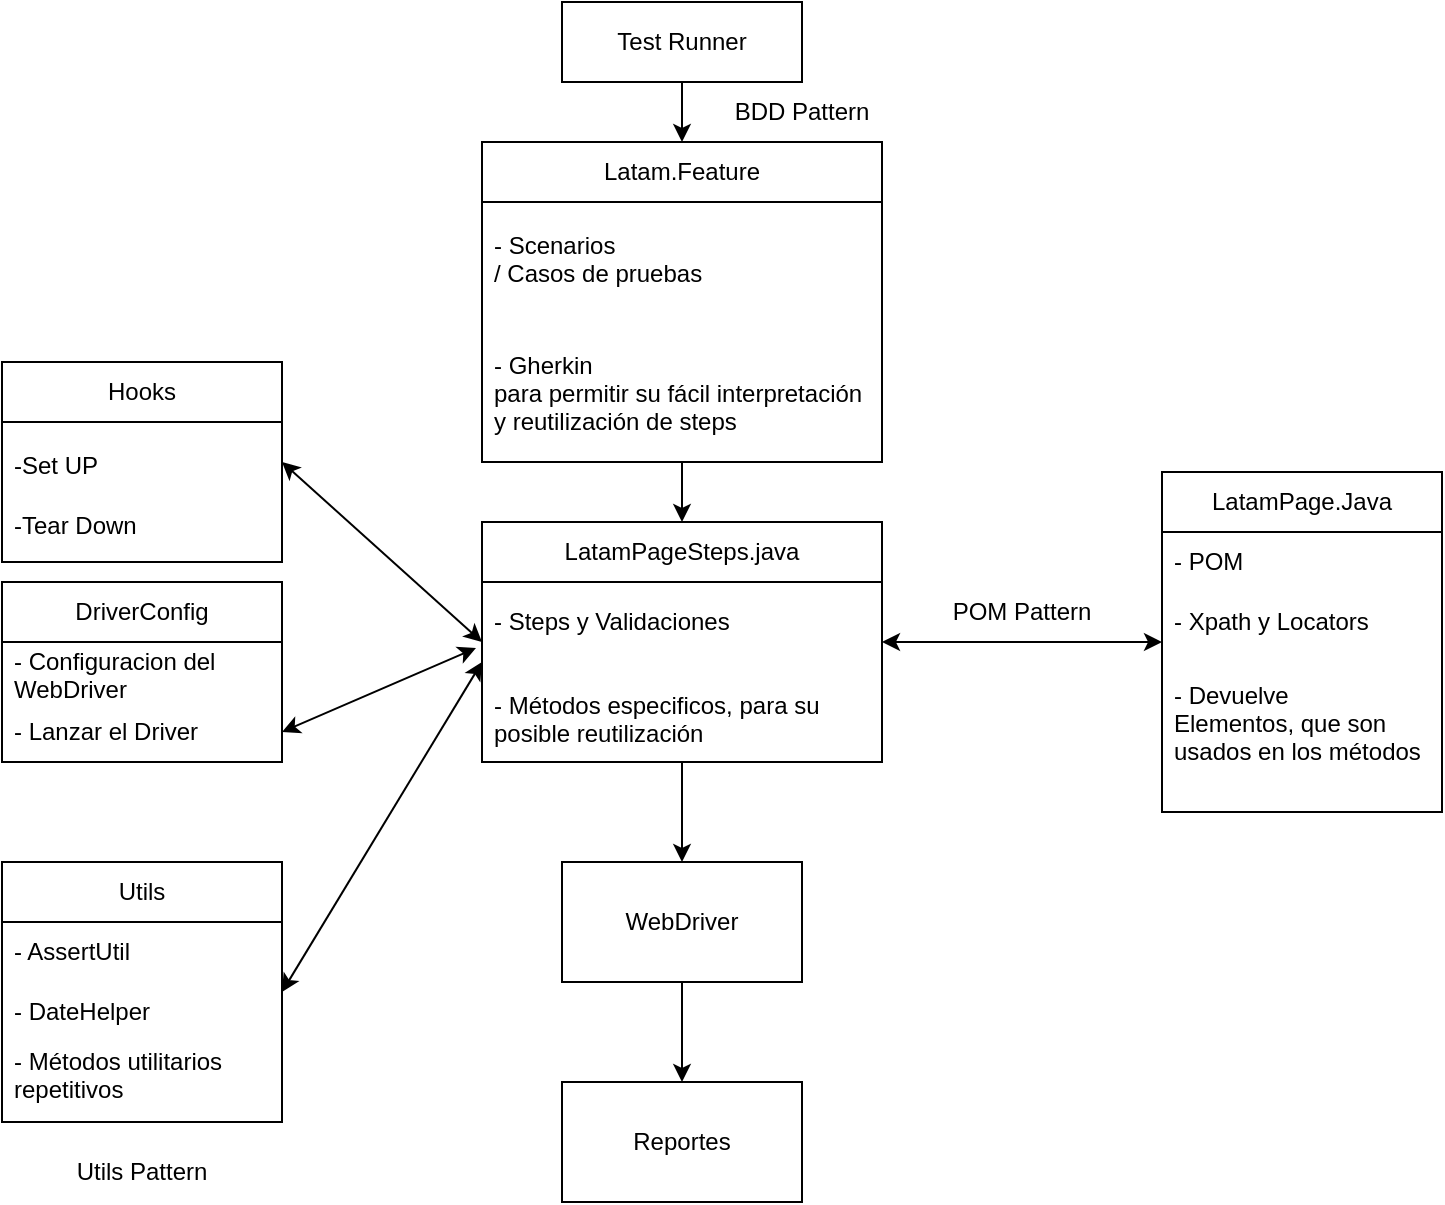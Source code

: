 <mxfile version="26.2.4">
  <diagram id="C5RBs43oDa-KdzZeNtuy" name="Page-1">
    <mxGraphModel dx="1428" dy="779" grid="1" gridSize="10" guides="1" tooltips="1" connect="1" arrows="1" fold="1" page="1" pageScale="1" pageWidth="827" pageHeight="1169" math="0" shadow="0">
      <root>
        <mxCell id="WIyWlLk6GJQsqaUBKTNV-0" />
        <mxCell id="WIyWlLk6GJQsqaUBKTNV-1" parent="WIyWlLk6GJQsqaUBKTNV-0" />
        <mxCell id="6M3mmVfWSf4sSf63VmGX-6" style="edgeStyle=orthogonalEdgeStyle;rounded=0;orthogonalLoop=1;jettySize=auto;html=1;entryX=0.5;entryY=0;entryDx=0;entryDy=0;movable=1;resizable=1;rotatable=1;deletable=1;editable=1;locked=0;connectable=1;" edge="1" parent="WIyWlLk6GJQsqaUBKTNV-1" source="6M3mmVfWSf4sSf63VmGX-0" target="6M3mmVfWSf4sSf63VmGX-13">
          <mxGeometry relative="1" as="geometry">
            <mxPoint x="390" y="90" as="targetPoint" />
          </mxGeometry>
        </mxCell>
        <mxCell id="6M3mmVfWSf4sSf63VmGX-0" value="Test Runner" style="rounded=0;whiteSpace=wrap;html=1;movable=1;resizable=1;rotatable=1;deletable=1;editable=1;locked=0;connectable=1;" vertex="1" parent="WIyWlLk6GJQsqaUBKTNV-1">
          <mxGeometry x="330" y="10" width="120" height="40" as="geometry" />
        </mxCell>
        <mxCell id="6M3mmVfWSf4sSf63VmGX-23" style="edgeStyle=orthogonalEdgeStyle;rounded=0;orthogonalLoop=1;jettySize=auto;html=1;" edge="1" parent="WIyWlLk6GJQsqaUBKTNV-1" source="6M3mmVfWSf4sSf63VmGX-13" target="6M3mmVfWSf4sSf63VmGX-17">
          <mxGeometry relative="1" as="geometry" />
        </mxCell>
        <mxCell id="6M3mmVfWSf4sSf63VmGX-13" value="Latam.Feature" style="swimlane;fontStyle=0;childLayout=stackLayout;horizontal=1;startSize=30;horizontalStack=0;resizeParent=1;resizeParentMax=0;resizeLast=0;collapsible=1;marginBottom=0;whiteSpace=wrap;html=1;" vertex="1" parent="WIyWlLk6GJQsqaUBKTNV-1">
          <mxGeometry x="290" y="80" width="200" height="160" as="geometry" />
        </mxCell>
        <mxCell id="6M3mmVfWSf4sSf63VmGX-14" value="&lt;p class=&quot;MsoNormal&quot;&gt;&lt;span style=&quot;mso-ansi-language:ES-CO&quot; lang=&quot;ES-CO&quot;&gt;- Scenarios&lt;br/&gt;/ Casos de pruebas &lt;/span&gt;&lt;/p&gt;&lt;br/&gt;&lt;div&gt;&lt;br/&gt;&lt;/div&gt;" style="text;strokeColor=none;fillColor=none;align=left;verticalAlign=middle;spacingLeft=4;spacingRight=4;overflow=hidden;points=[[0,0.5],[1,0.5]];portConstraint=eastwest;rotatable=0;whiteSpace=wrap;html=1;" vertex="1" parent="6M3mmVfWSf4sSf63VmGX-13">
          <mxGeometry y="30" width="200" height="60" as="geometry" />
        </mxCell>
        <mxCell id="6M3mmVfWSf4sSf63VmGX-15" value="&lt;p class=&quot;MsoNormal&quot;&gt;&lt;span style=&quot;mso-ansi-language:ES-CO&quot; lang=&quot;ES-CO&quot;&gt;- Gherkin&lt;br/&gt;para permitir su fácil interpretación y reutilización de steps&lt;/span&gt;&lt;/p&gt;&lt;br/&gt;&lt;div&gt;&lt;br/&gt;&lt;/div&gt;" style="text;strokeColor=none;fillColor=none;align=left;verticalAlign=middle;spacingLeft=4;spacingRight=4;overflow=hidden;points=[[0,0.5],[1,0.5]];portConstraint=eastwest;rotatable=0;whiteSpace=wrap;html=1;" vertex="1" parent="6M3mmVfWSf4sSf63VmGX-13">
          <mxGeometry y="90" width="200" height="70" as="geometry" />
        </mxCell>
        <mxCell id="6M3mmVfWSf4sSf63VmGX-54" style="edgeStyle=orthogonalEdgeStyle;rounded=0;orthogonalLoop=1;jettySize=auto;html=1;entryX=0.5;entryY=0;entryDx=0;entryDy=0;" edge="1" parent="WIyWlLk6GJQsqaUBKTNV-1" source="6M3mmVfWSf4sSf63VmGX-17" target="6M3mmVfWSf4sSf63VmGX-53">
          <mxGeometry relative="1" as="geometry" />
        </mxCell>
        <mxCell id="6M3mmVfWSf4sSf63VmGX-17" value="LatamPageSteps.java" style="swimlane;fontStyle=0;childLayout=stackLayout;horizontal=1;startSize=30;horizontalStack=0;resizeParent=1;resizeParentMax=0;resizeLast=0;collapsible=1;marginBottom=0;whiteSpace=wrap;html=1;" vertex="1" parent="WIyWlLk6GJQsqaUBKTNV-1">
          <mxGeometry x="290" y="270" width="200" height="120" as="geometry" />
        </mxCell>
        <mxCell id="6M3mmVfWSf4sSf63VmGX-18" value="- Steps y Validaciones" style="text;strokeColor=none;fillColor=none;align=left;verticalAlign=middle;spacingLeft=4;spacingRight=4;overflow=hidden;points=[[0,0.5],[1,0.5]];portConstraint=eastwest;rotatable=0;whiteSpace=wrap;html=1;" vertex="1" parent="6M3mmVfWSf4sSf63VmGX-17">
          <mxGeometry y="30" width="200" height="40" as="geometry" />
        </mxCell>
        <mxCell id="6M3mmVfWSf4sSf63VmGX-20" value="&lt;p class=&quot;MsoNormal&quot;&gt;&lt;span style=&quot;mso-ansi-language:ES-CO&quot; lang=&quot;ES-CO&quot;&gt;- Métodos especificos, para su posible reutilización&lt;/span&gt;&lt;/p&gt;&lt;br&gt;&lt;div&gt;&lt;br&gt;&lt;/div&gt;" style="text;strokeColor=none;fillColor=none;align=left;verticalAlign=middle;spacingLeft=4;spacingRight=4;overflow=hidden;points=[[0,0.5],[1,0.5]];portConstraint=eastwest;rotatable=0;whiteSpace=wrap;html=1;" vertex="1" parent="6M3mmVfWSf4sSf63VmGX-17">
          <mxGeometry y="70" width="200" height="50" as="geometry" />
        </mxCell>
        <mxCell id="6M3mmVfWSf4sSf63VmGX-25" value="" style="endArrow=classic;startArrow=classic;html=1;rounded=0;exitX=1;exitY=0.5;exitDx=0;exitDy=0;" edge="1" parent="WIyWlLk6GJQsqaUBKTNV-1" source="6M3mmVfWSf4sSf63VmGX-17" target="6M3mmVfWSf4sSf63VmGX-26">
          <mxGeometry width="50" height="50" relative="1" as="geometry">
            <mxPoint x="360" y="310" as="sourcePoint" />
            <mxPoint x="410" y="260" as="targetPoint" />
          </mxGeometry>
        </mxCell>
        <mxCell id="6M3mmVfWSf4sSf63VmGX-26" value="LatamPage.Java" style="swimlane;fontStyle=0;childLayout=stackLayout;horizontal=1;startSize=30;horizontalStack=0;resizeParent=1;resizeParentMax=0;resizeLast=0;collapsible=1;marginBottom=0;whiteSpace=wrap;html=1;" vertex="1" parent="WIyWlLk6GJQsqaUBKTNV-1">
          <mxGeometry x="630" y="245" width="140" height="170" as="geometry" />
        </mxCell>
        <mxCell id="6M3mmVfWSf4sSf63VmGX-27" value="- POM" style="text;strokeColor=none;fillColor=none;align=left;verticalAlign=middle;spacingLeft=4;spacingRight=4;overflow=hidden;points=[[0,0.5],[1,0.5]];portConstraint=eastwest;rotatable=0;whiteSpace=wrap;html=1;" vertex="1" parent="6M3mmVfWSf4sSf63VmGX-26">
          <mxGeometry y="30" width="140" height="30" as="geometry" />
        </mxCell>
        <mxCell id="6M3mmVfWSf4sSf63VmGX-28" value="- Xpath y Locators" style="text;strokeColor=none;fillColor=none;align=left;verticalAlign=middle;spacingLeft=4;spacingRight=4;overflow=hidden;points=[[0,0.5],[1,0.5]];portConstraint=eastwest;rotatable=0;whiteSpace=wrap;html=1;" vertex="1" parent="6M3mmVfWSf4sSf63VmGX-26">
          <mxGeometry y="60" width="140" height="30" as="geometry" />
        </mxCell>
        <mxCell id="6M3mmVfWSf4sSf63VmGX-29" value="&lt;p class=&quot;MsoNormal&quot;&gt;&lt;span style=&quot;mso-ansi-language:ES-CO&quot; lang=&quot;ES-CO&quot;&gt;- Devuelve&lt;br/&gt;Elementos, que son usados en los métodos &lt;/span&gt;&lt;/p&gt;&lt;br/&gt;&lt;div&gt;&lt;br/&gt;&lt;/div&gt;" style="text;strokeColor=none;fillColor=none;align=left;verticalAlign=middle;spacingLeft=4;spacingRight=4;overflow=hidden;points=[[0,0.5],[1,0.5]];portConstraint=eastwest;rotatable=0;whiteSpace=wrap;html=1;" vertex="1" parent="6M3mmVfWSf4sSf63VmGX-26">
          <mxGeometry y="90" width="140" height="80" as="geometry" />
        </mxCell>
        <mxCell id="6M3mmVfWSf4sSf63VmGX-30" value="Hooks" style="swimlane;fontStyle=0;childLayout=stackLayout;horizontal=1;startSize=30;horizontalStack=0;resizeParent=1;resizeParentMax=0;resizeLast=0;collapsible=1;marginBottom=0;whiteSpace=wrap;html=1;" vertex="1" parent="WIyWlLk6GJQsqaUBKTNV-1">
          <mxGeometry x="50" y="190" width="140" height="100" as="geometry" />
        </mxCell>
        <mxCell id="6M3mmVfWSf4sSf63VmGX-31" value="&lt;p class=&quot;MsoNormal&quot;&gt;&lt;span style=&quot;mso-ansi-language:ES-CO&quot; lang=&quot;ES-CO&quot;&gt;-Set UP&lt;/span&gt;&lt;/p&gt;&lt;br/&gt;&lt;div&gt;&lt;br/&gt;&lt;/div&gt;" style="text;strokeColor=none;fillColor=none;align=left;verticalAlign=middle;spacingLeft=4;spacingRight=4;overflow=hidden;points=[[0,0.5],[1,0.5]];portConstraint=eastwest;rotatable=0;whiteSpace=wrap;html=1;" vertex="1" parent="6M3mmVfWSf4sSf63VmGX-30">
          <mxGeometry y="30" width="140" height="30" as="geometry" />
        </mxCell>
        <mxCell id="6M3mmVfWSf4sSf63VmGX-32" value="&lt;p class=&quot;MsoNormal&quot;&gt;&lt;span style=&quot;mso-ansi-language:ES-CO&quot; lang=&quot;ES-CO&quot;&gt;-Tear Down &lt;/span&gt;&lt;/p&gt;&lt;br/&gt;&lt;div&gt;&lt;br/&gt;&lt;/div&gt;" style="text;strokeColor=none;fillColor=none;align=left;verticalAlign=middle;spacingLeft=4;spacingRight=4;overflow=hidden;points=[[0,0.5],[1,0.5]];portConstraint=eastwest;rotatable=0;whiteSpace=wrap;html=1;" vertex="1" parent="6M3mmVfWSf4sSf63VmGX-30">
          <mxGeometry y="60" width="140" height="40" as="geometry" />
        </mxCell>
        <mxCell id="6M3mmVfWSf4sSf63VmGX-34" value="DriverConfig" style="swimlane;fontStyle=0;childLayout=stackLayout;horizontal=1;startSize=30;horizontalStack=0;resizeParent=1;resizeParentMax=0;resizeLast=0;collapsible=1;marginBottom=0;whiteSpace=wrap;html=1;" vertex="1" parent="WIyWlLk6GJQsqaUBKTNV-1">
          <mxGeometry x="50" y="300" width="140" height="90" as="geometry" />
        </mxCell>
        <mxCell id="6M3mmVfWSf4sSf63VmGX-35" value="- Configuracion del WebDriver" style="text;strokeColor=none;fillColor=none;align=left;verticalAlign=middle;spacingLeft=4;spacingRight=4;overflow=hidden;points=[[0,0.5],[1,0.5]];portConstraint=eastwest;rotatable=0;whiteSpace=wrap;html=1;" vertex="1" parent="6M3mmVfWSf4sSf63VmGX-34">
          <mxGeometry y="30" width="140" height="30" as="geometry" />
        </mxCell>
        <mxCell id="6M3mmVfWSf4sSf63VmGX-36" value="- Lanzar el Driver" style="text;strokeColor=none;fillColor=none;align=left;verticalAlign=middle;spacingLeft=4;spacingRight=4;overflow=hidden;points=[[0,0.5],[1,0.5]];portConstraint=eastwest;rotatable=0;whiteSpace=wrap;html=1;" vertex="1" parent="6M3mmVfWSf4sSf63VmGX-34">
          <mxGeometry y="60" width="140" height="30" as="geometry" />
        </mxCell>
        <mxCell id="6M3mmVfWSf4sSf63VmGX-38" value="Utils" style="swimlane;fontStyle=0;childLayout=stackLayout;horizontal=1;startSize=30;horizontalStack=0;resizeParent=1;resizeParentMax=0;resizeLast=0;collapsible=1;marginBottom=0;whiteSpace=wrap;html=1;" vertex="1" parent="WIyWlLk6GJQsqaUBKTNV-1">
          <mxGeometry x="50" y="440" width="140" height="130" as="geometry" />
        </mxCell>
        <mxCell id="6M3mmVfWSf4sSf63VmGX-39" value="- AssertUtil" style="text;strokeColor=none;fillColor=none;align=left;verticalAlign=middle;spacingLeft=4;spacingRight=4;overflow=hidden;points=[[0,0.5],[1,0.5]];portConstraint=eastwest;rotatable=0;whiteSpace=wrap;html=1;" vertex="1" parent="6M3mmVfWSf4sSf63VmGX-38">
          <mxGeometry y="30" width="140" height="30" as="geometry" />
        </mxCell>
        <mxCell id="6M3mmVfWSf4sSf63VmGX-40" value="- DateHelper" style="text;strokeColor=none;fillColor=none;align=left;verticalAlign=middle;spacingLeft=4;spacingRight=4;overflow=hidden;points=[[0,0.5],[1,0.5]];portConstraint=eastwest;rotatable=0;whiteSpace=wrap;html=1;" vertex="1" parent="6M3mmVfWSf4sSf63VmGX-38">
          <mxGeometry y="60" width="140" height="30" as="geometry" />
        </mxCell>
        <mxCell id="6M3mmVfWSf4sSf63VmGX-41" value="- &lt;span style=&quot;mso-ansi-language:ES-CO&quot; lang=&quot;ES-CO&quot;&gt;Métodos utilitarios &lt;/span&gt;&lt;span style=&quot;mso-ansi-language:ES-CO&quot; lang=&quot;ES-CO&quot;&gt;repetitivos &lt;/span&gt;&lt;br&gt;&lt;div&gt;&lt;br&gt;&lt;/div&gt;" style="text;strokeColor=none;fillColor=none;align=left;verticalAlign=middle;spacingLeft=4;spacingRight=4;overflow=hidden;points=[[0,0.5],[1,0.5]];portConstraint=eastwest;rotatable=0;whiteSpace=wrap;html=1;" vertex="1" parent="6M3mmVfWSf4sSf63VmGX-38">
          <mxGeometry y="90" width="140" height="40" as="geometry" />
        </mxCell>
        <mxCell id="6M3mmVfWSf4sSf63VmGX-42" value="" style="endArrow=classic;startArrow=classic;html=1;rounded=0;entryX=1;entryY=0.5;entryDx=0;entryDy=0;exitX=0;exitY=0.75;exitDx=0;exitDy=0;exitPerimeter=0;" edge="1" parent="WIyWlLk6GJQsqaUBKTNV-1" source="6M3mmVfWSf4sSf63VmGX-18" target="6M3mmVfWSf4sSf63VmGX-30">
          <mxGeometry width="50" height="50" relative="1" as="geometry">
            <mxPoint x="360" y="370" as="sourcePoint" />
            <mxPoint x="410" y="320" as="targetPoint" />
          </mxGeometry>
        </mxCell>
        <mxCell id="6M3mmVfWSf4sSf63VmGX-43" value="" style="endArrow=classic;startArrow=classic;html=1;rounded=0;exitX=1;exitY=0.5;exitDx=0;exitDy=0;entryX=0;entryY=1;entryDx=0;entryDy=0;entryPerimeter=0;" edge="1" parent="WIyWlLk6GJQsqaUBKTNV-1" source="6M3mmVfWSf4sSf63VmGX-38" target="6M3mmVfWSf4sSf63VmGX-18">
          <mxGeometry width="50" height="50" relative="1" as="geometry">
            <mxPoint x="360" y="370" as="sourcePoint" />
            <mxPoint x="410" y="320" as="targetPoint" />
          </mxGeometry>
        </mxCell>
        <mxCell id="6M3mmVfWSf4sSf63VmGX-44" value="" style="endArrow=classic;startArrow=classic;html=1;rounded=0;exitX=1;exitY=0.5;exitDx=0;exitDy=0;entryX=-0.015;entryY=0.825;entryDx=0;entryDy=0;entryPerimeter=0;" edge="1" parent="WIyWlLk6GJQsqaUBKTNV-1" source="6M3mmVfWSf4sSf63VmGX-36" target="6M3mmVfWSf4sSf63VmGX-18">
          <mxGeometry width="50" height="50" relative="1" as="geometry">
            <mxPoint x="360" y="370" as="sourcePoint" />
            <mxPoint x="410" y="320" as="targetPoint" />
          </mxGeometry>
        </mxCell>
        <mxCell id="6M3mmVfWSf4sSf63VmGX-56" value="" style="edgeStyle=orthogonalEdgeStyle;rounded=0;orthogonalLoop=1;jettySize=auto;html=1;" edge="1" parent="WIyWlLk6GJQsqaUBKTNV-1" source="6M3mmVfWSf4sSf63VmGX-53" target="6M3mmVfWSf4sSf63VmGX-55">
          <mxGeometry relative="1" as="geometry" />
        </mxCell>
        <mxCell id="6M3mmVfWSf4sSf63VmGX-53" value="WebDriver" style="rounded=0;whiteSpace=wrap;html=1;" vertex="1" parent="WIyWlLk6GJQsqaUBKTNV-1">
          <mxGeometry x="330" y="440" width="120" height="60" as="geometry" />
        </mxCell>
        <mxCell id="6M3mmVfWSf4sSf63VmGX-55" value="&lt;p class=&quot;MsoNormal&quot;&gt;&lt;span style=&quot;mso-ansi-language:ES-CO&quot; lang=&quot;ES-CO&quot;&gt;Reportes&lt;/span&gt;&lt;/p&gt;" style="rounded=0;whiteSpace=wrap;html=1;" vertex="1" parent="WIyWlLk6GJQsqaUBKTNV-1">
          <mxGeometry x="330" y="550" width="120" height="60" as="geometry" />
        </mxCell>
        <mxCell id="6M3mmVfWSf4sSf63VmGX-58" value="&lt;span style=&quot;&quot;&gt;Utils Pattern&lt;/span&gt;" style="text;html=1;align=center;verticalAlign=middle;whiteSpace=wrap;rounded=0;fontColor=light-dark(#000000,#FF3333);rotation=0;" vertex="1" parent="WIyWlLk6GJQsqaUBKTNV-1">
          <mxGeometry x="70" y="580" width="100" height="30" as="geometry" />
        </mxCell>
        <mxCell id="6M3mmVfWSf4sSf63VmGX-59" value="&lt;span style=&quot;&quot;&gt;BDD Pattern&lt;/span&gt;" style="text;html=1;align=center;verticalAlign=middle;whiteSpace=wrap;rounded=0;fontColor=light-dark(#000000,#FF3333);rotation=0;" vertex="1" parent="WIyWlLk6GJQsqaUBKTNV-1">
          <mxGeometry x="400" y="50" width="100" height="30" as="geometry" />
        </mxCell>
        <mxCell id="6M3mmVfWSf4sSf63VmGX-65" value="&lt;span style=&quot;&quot;&gt;POM Pattern&lt;/span&gt;" style="text;html=1;align=center;verticalAlign=middle;whiteSpace=wrap;rounded=0;fontColor=light-dark(#000000,#FF3333);rotation=0;" vertex="1" parent="WIyWlLk6GJQsqaUBKTNV-1">
          <mxGeometry x="510" y="300" width="100" height="30" as="geometry" />
        </mxCell>
      </root>
    </mxGraphModel>
  </diagram>
</mxfile>

